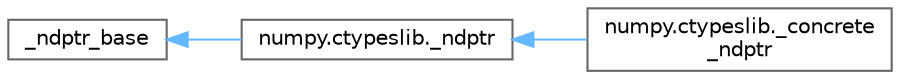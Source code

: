 digraph "Graphical Class Hierarchy"
{
 // LATEX_PDF_SIZE
  bgcolor="transparent";
  edge [fontname=Helvetica,fontsize=10,labelfontname=Helvetica,labelfontsize=10];
  node [fontname=Helvetica,fontsize=10,shape=box,height=0.2,width=0.4];
  rankdir="LR";
  Node0 [id="Node000000",label="_ndptr_base",height=0.2,width=0.4,color="grey40", fillcolor="white", style="filled",URL="$d9/d13/class__ndptr__base.html",tooltip=" "];
  Node0 -> Node1 [id="edge2806_Node000000_Node000001",dir="back",color="steelblue1",style="solid",tooltip=" "];
  Node1 [id="Node000001",label="numpy.ctypeslib._ndptr",height=0.2,width=0.4,color="grey40", fillcolor="white", style="filled",URL="$d7/d0f/classnumpy_1_1ctypeslib_1_1__ndptr.html",tooltip=" "];
  Node1 -> Node2 [id="edge2807_Node000001_Node000002",dir="back",color="steelblue1",style="solid",tooltip=" "];
  Node2 [id="Node000002",label="numpy.ctypeslib._concrete\l_ndptr",height=0.2,width=0.4,color="grey40", fillcolor="white", style="filled",URL="$df/d59/classnumpy_1_1ctypeslib_1_1__concrete__ndptr.html",tooltip=" "];
}
